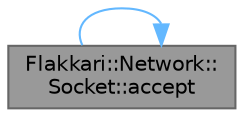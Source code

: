 digraph "Flakkari::Network::Socket::accept"
{
 // LATEX_PDF_SIZE
  bgcolor="transparent";
  edge [fontname=Helvetica,fontsize=10,labelfontname=Helvetica,labelfontsize=10];
  node [fontname=Helvetica,fontsize=10,shape=box,height=0.2,width=0.4];
  rankdir="LR";
  Node1 [id="Node000001",label="Flakkari::Network::\lSocket::accept",height=0.2,width=0.4,color="gray40", fillcolor="grey60", style="filled", fontcolor="black",tooltip="Accept an incoming connection. This function is only used by TCP sockets."];
  Node1 -> Node1 [id="edge1_Node000001_Node000001",color="steelblue1",style="solid",tooltip=" "];
}
